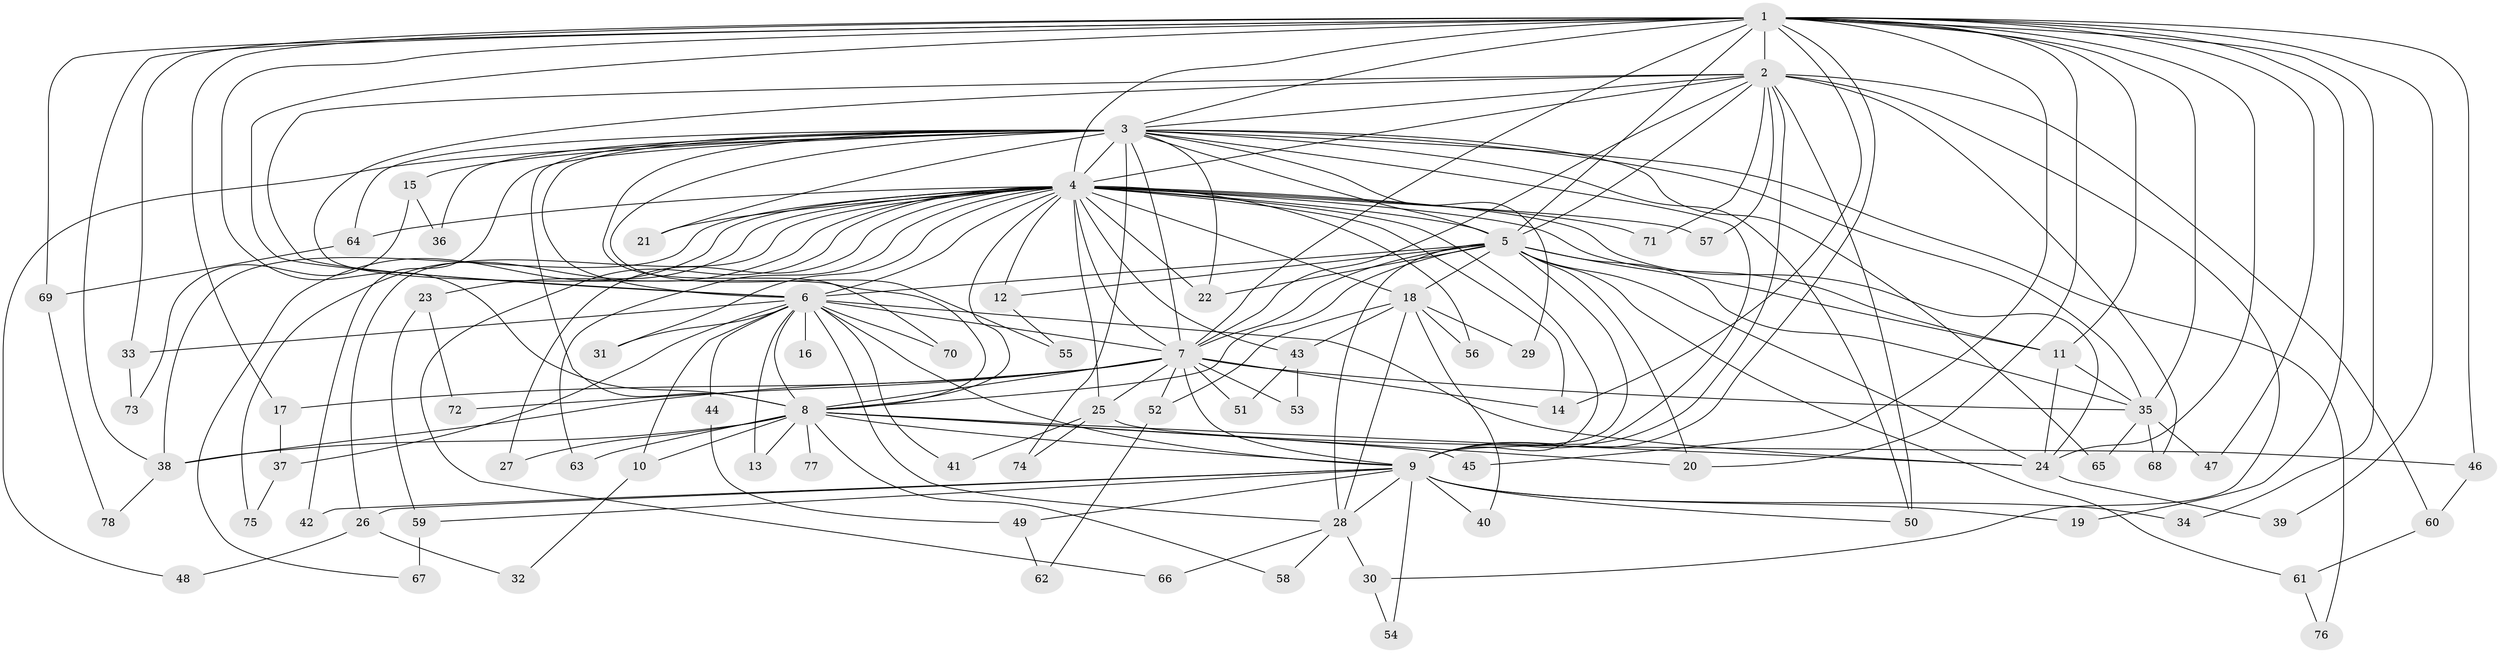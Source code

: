 // original degree distribution, {27: 0.01818181818181818, 16: 0.00909090909090909, 23: 0.02727272727272727, 21: 0.01818181818181818, 19: 0.00909090909090909, 24: 0.00909090909090909, 3: 0.20909090909090908, 4: 0.09090909090909091, 10: 0.00909090909090909, 2: 0.5636363636363636, 8: 0.00909090909090909, 5: 0.02727272727272727}
// Generated by graph-tools (version 1.1) at 2025/49/03/04/25 22:49:57]
// undirected, 78 vertices, 185 edges
graph export_dot {
  node [color=gray90,style=filled];
  1;
  2;
  3;
  4;
  5;
  6;
  7;
  8;
  9;
  10;
  11;
  12;
  13;
  14;
  15;
  16;
  17;
  18;
  19;
  20;
  21;
  22;
  23;
  24;
  25;
  26;
  27;
  28;
  29;
  30;
  31;
  32;
  33;
  34;
  35;
  36;
  37;
  38;
  39;
  40;
  41;
  42;
  43;
  44;
  45;
  46;
  47;
  48;
  49;
  50;
  51;
  52;
  53;
  54;
  55;
  56;
  57;
  58;
  59;
  60;
  61;
  62;
  63;
  64;
  65;
  66;
  67;
  68;
  69;
  70;
  71;
  72;
  73;
  74;
  75;
  76;
  77;
  78;
  1 -- 2 [weight=2.0];
  1 -- 3 [weight=1.0];
  1 -- 4 [weight=2.0];
  1 -- 5 [weight=1.0];
  1 -- 6 [weight=1.0];
  1 -- 7 [weight=1.0];
  1 -- 8 [weight=2.0];
  1 -- 9 [weight=1.0];
  1 -- 11 [weight=1.0];
  1 -- 14 [weight=1.0];
  1 -- 17 [weight=1.0];
  1 -- 19 [weight=1.0];
  1 -- 20 [weight=1.0];
  1 -- 24 [weight=2.0];
  1 -- 33 [weight=1.0];
  1 -- 34 [weight=1.0];
  1 -- 35 [weight=1.0];
  1 -- 38 [weight=1.0];
  1 -- 39 [weight=1.0];
  1 -- 45 [weight=1.0];
  1 -- 46 [weight=1.0];
  1 -- 47 [weight=1.0];
  1 -- 69 [weight=1.0];
  2 -- 3 [weight=1.0];
  2 -- 4 [weight=3.0];
  2 -- 5 [weight=1.0];
  2 -- 6 [weight=1.0];
  2 -- 7 [weight=1.0];
  2 -- 8 [weight=1.0];
  2 -- 9 [weight=2.0];
  2 -- 30 [weight=1.0];
  2 -- 50 [weight=2.0];
  2 -- 57 [weight=1.0];
  2 -- 60 [weight=1.0];
  2 -- 68 [weight=1.0];
  2 -- 71 [weight=1.0];
  3 -- 4 [weight=2.0];
  3 -- 5 [weight=2.0];
  3 -- 6 [weight=1.0];
  3 -- 7 [weight=1.0];
  3 -- 8 [weight=2.0];
  3 -- 9 [weight=1.0];
  3 -- 15 [weight=1.0];
  3 -- 21 [weight=1.0];
  3 -- 22 [weight=1.0];
  3 -- 29 [weight=1.0];
  3 -- 35 [weight=1.0];
  3 -- 36 [weight=1.0];
  3 -- 42 [weight=1.0];
  3 -- 48 [weight=1.0];
  3 -- 50 [weight=1.0];
  3 -- 55 [weight=1.0];
  3 -- 64 [weight=1.0];
  3 -- 65 [weight=1.0];
  3 -- 70 [weight=1.0];
  3 -- 74 [weight=1.0];
  3 -- 76 [weight=1.0];
  4 -- 5 [weight=2.0];
  4 -- 6 [weight=3.0];
  4 -- 7 [weight=2.0];
  4 -- 8 [weight=2.0];
  4 -- 9 [weight=2.0];
  4 -- 11 [weight=2.0];
  4 -- 12 [weight=2.0];
  4 -- 14 [weight=1.0];
  4 -- 18 [weight=1.0];
  4 -- 21 [weight=1.0];
  4 -- 22 [weight=1.0];
  4 -- 23 [weight=2.0];
  4 -- 24 [weight=1.0];
  4 -- 25 [weight=1.0];
  4 -- 26 [weight=1.0];
  4 -- 27 [weight=1.0];
  4 -- 31 [weight=1.0];
  4 -- 38 [weight=1.0];
  4 -- 43 [weight=1.0];
  4 -- 56 [weight=1.0];
  4 -- 57 [weight=1.0];
  4 -- 63 [weight=1.0];
  4 -- 64 [weight=1.0];
  4 -- 66 [weight=1.0];
  4 -- 67 [weight=1.0];
  4 -- 71 [weight=1.0];
  4 -- 75 [weight=1.0];
  5 -- 6 [weight=1.0];
  5 -- 7 [weight=1.0];
  5 -- 8 [weight=1.0];
  5 -- 9 [weight=2.0];
  5 -- 11 [weight=1.0];
  5 -- 12 [weight=1.0];
  5 -- 18 [weight=1.0];
  5 -- 20 [weight=1.0];
  5 -- 22 [weight=1.0];
  5 -- 24 [weight=1.0];
  5 -- 28 [weight=2.0];
  5 -- 35 [weight=1.0];
  5 -- 61 [weight=1.0];
  6 -- 7 [weight=1.0];
  6 -- 8 [weight=1.0];
  6 -- 9 [weight=1.0];
  6 -- 10 [weight=1.0];
  6 -- 13 [weight=1.0];
  6 -- 16 [weight=1.0];
  6 -- 24 [weight=1.0];
  6 -- 28 [weight=1.0];
  6 -- 31 [weight=1.0];
  6 -- 33 [weight=1.0];
  6 -- 37 [weight=1.0];
  6 -- 41 [weight=1.0];
  6 -- 44 [weight=1.0];
  6 -- 70 [weight=1.0];
  7 -- 8 [weight=1.0];
  7 -- 9 [weight=2.0];
  7 -- 14 [weight=1.0];
  7 -- 17 [weight=1.0];
  7 -- 25 [weight=1.0];
  7 -- 35 [weight=1.0];
  7 -- 38 [weight=1.0];
  7 -- 51 [weight=1.0];
  7 -- 52 [weight=1.0];
  7 -- 53 [weight=1.0];
  7 -- 72 [weight=1.0];
  8 -- 9 [weight=2.0];
  8 -- 10 [weight=1.0];
  8 -- 13 [weight=1.0];
  8 -- 20 [weight=1.0];
  8 -- 24 [weight=1.0];
  8 -- 27 [weight=1.0];
  8 -- 38 [weight=1.0];
  8 -- 45 [weight=1.0];
  8 -- 58 [weight=1.0];
  8 -- 63 [weight=1.0];
  8 -- 77 [weight=1.0];
  9 -- 19 [weight=1.0];
  9 -- 26 [weight=1.0];
  9 -- 28 [weight=1.0];
  9 -- 34 [weight=1.0];
  9 -- 40 [weight=1.0];
  9 -- 42 [weight=1.0];
  9 -- 49 [weight=1.0];
  9 -- 50 [weight=1.0];
  9 -- 54 [weight=1.0];
  9 -- 59 [weight=1.0];
  10 -- 32 [weight=1.0];
  11 -- 24 [weight=6.0];
  11 -- 35 [weight=1.0];
  12 -- 55 [weight=1.0];
  15 -- 36 [weight=1.0];
  15 -- 73 [weight=1.0];
  17 -- 37 [weight=1.0];
  18 -- 28 [weight=1.0];
  18 -- 29 [weight=1.0];
  18 -- 40 [weight=1.0];
  18 -- 43 [weight=1.0];
  18 -- 52 [weight=1.0];
  18 -- 56 [weight=1.0];
  23 -- 59 [weight=1.0];
  23 -- 72 [weight=1.0];
  24 -- 39 [weight=1.0];
  25 -- 41 [weight=1.0];
  25 -- 46 [weight=1.0];
  25 -- 74 [weight=1.0];
  26 -- 32 [weight=1.0];
  26 -- 48 [weight=1.0];
  28 -- 30 [weight=1.0];
  28 -- 58 [weight=1.0];
  28 -- 66 [weight=1.0];
  30 -- 54 [weight=1.0];
  33 -- 73 [weight=1.0];
  35 -- 47 [weight=1.0];
  35 -- 65 [weight=1.0];
  35 -- 68 [weight=1.0];
  37 -- 75 [weight=1.0];
  38 -- 78 [weight=1.0];
  43 -- 51 [weight=1.0];
  43 -- 53 [weight=1.0];
  44 -- 49 [weight=1.0];
  46 -- 60 [weight=1.0];
  49 -- 62 [weight=1.0];
  52 -- 62 [weight=1.0];
  59 -- 67 [weight=1.0];
  60 -- 61 [weight=1.0];
  61 -- 76 [weight=1.0];
  64 -- 69 [weight=1.0];
  69 -- 78 [weight=1.0];
}
